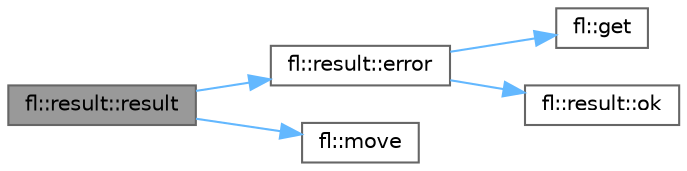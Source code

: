 digraph "fl::result::result"
{
 // INTERACTIVE_SVG=YES
 // LATEX_PDF_SIZE
  bgcolor="transparent";
  edge [fontname=Helvetica,fontsize=10,labelfontname=Helvetica,labelfontsize=10];
  node [fontname=Helvetica,fontsize=10,shape=box,height=0.2,width=0.4];
  rankdir="LR";
  Node1 [id="Node000001",label="fl::result::result",height=0.2,width=0.4,color="gray40", fillcolor="grey60", style="filled", fontcolor="black",tooltip="Construct an error result (move)"];
  Node1 -> Node2 [id="edge1_Node000001_Node000002",color="steelblue1",style="solid",tooltip=" "];
  Node2 [id="Node000002",label="fl::result::error",height=0.2,width=0.4,color="grey40", fillcolor="white", style="filled",URL="$dc/d6d/classfl_1_1result_a6659dd0a3e0580c716fe00e214b0f079.html#a6659dd0a3e0580c716fe00e214b0f079",tooltip="Get the error value."];
  Node2 -> Node3 [id="edge2_Node000002_Node000003",color="steelblue1",style="solid",tooltip=" "];
  Node3 [id="Node000003",label="fl::get",height=0.2,width=0.4,color="grey40", fillcolor="white", style="filled",URL="$d4/d36/namespacefl_aaad7bab3a46c3353c72c671c8372be3e.html#aaad7bab3a46c3353c72c671c8372be3e",tooltip=" "];
  Node2 -> Node4 [id="edge3_Node000002_Node000004",color="steelblue1",style="solid",tooltip=" "];
  Node4 [id="Node000004",label="fl::result::ok",height=0.2,width=0.4,color="grey40", fillcolor="white", style="filled",URL="$dc/d6d/classfl_1_1result_ac2b044bd270c831d02dd736571640bac.html#ac2b044bd270c831d02dd736571640bac",tooltip="Check if the result is successful."];
  Node1 -> Node5 [id="edge4_Node000001_Node000005",color="steelblue1",style="solid",tooltip=" "];
  Node5 [id="Node000005",label="fl::move",height=0.2,width=0.4,color="grey40", fillcolor="white", style="filled",URL="$d4/d36/namespacefl_a0445ddcae69ac4e524ec18098eb84dbf.html#a0445ddcae69ac4e524ec18098eb84dbf",tooltip=" "];
}
